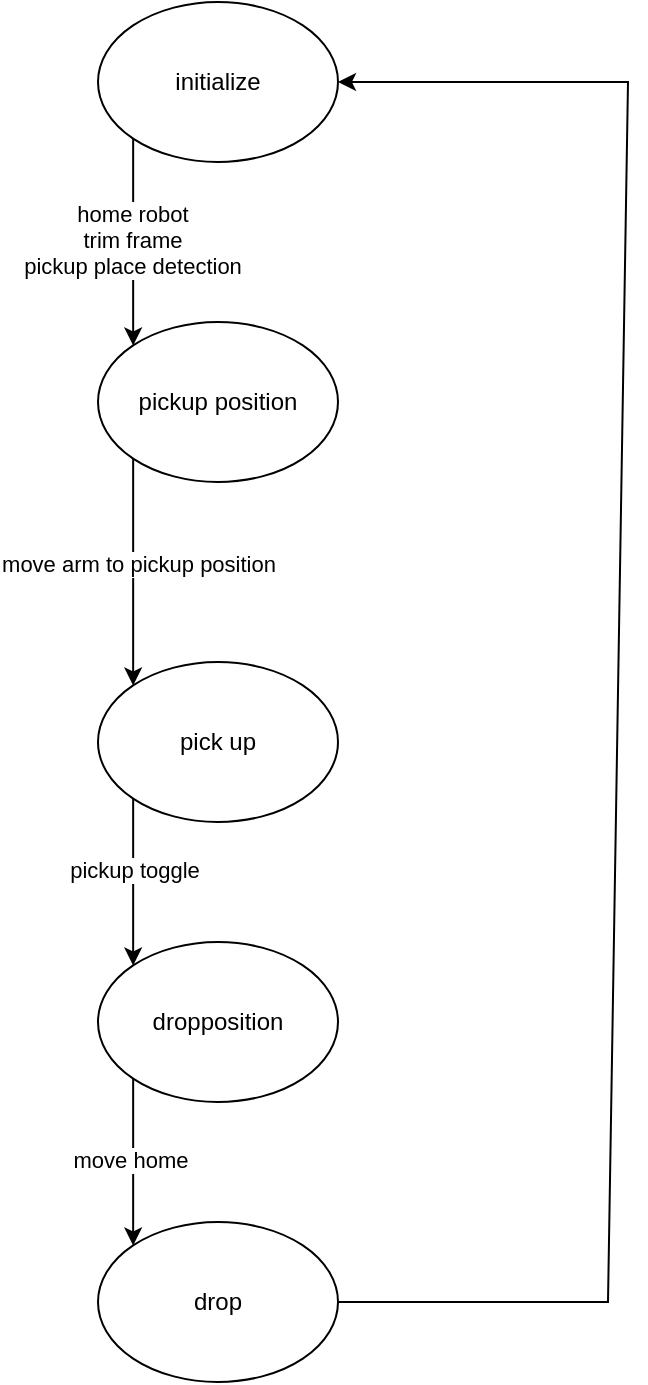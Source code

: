 <mxfile version="22.0.3" type="device">
  <diagram id="QGZ9qkBQXiq8oFRHzcYZ" name="Page-1">
    <mxGraphModel dx="1206" dy="809" grid="1" gridSize="10" guides="1" tooltips="1" connect="1" arrows="1" fold="1" page="1" pageScale="1" pageWidth="850" pageHeight="1100" math="0" shadow="0">
      <root>
        <mxCell id="0" />
        <mxCell id="1" parent="0" />
        <mxCell id="dqPGrN33h6YWLL4-NXQ6-1" value="pickup position" style="ellipse;whiteSpace=wrap;html=1;" vertex="1" parent="1">
          <mxGeometry x="365" y="260" width="120" height="80" as="geometry" />
        </mxCell>
        <mxCell id="dqPGrN33h6YWLL4-NXQ6-2" value="" style="endArrow=classic;html=1;rounded=0;exitX=0;exitY=1;exitDx=0;exitDy=0;entryX=0;entryY=0;entryDx=0;entryDy=0;" edge="1" parent="1" source="dqPGrN33h6YWLL4-NXQ6-1" target="dqPGrN33h6YWLL4-NXQ6-3">
          <mxGeometry width="50" height="50" relative="1" as="geometry">
            <mxPoint x="440" y="330" as="sourcePoint" />
            <mxPoint x="380" y="280" as="targetPoint" />
          </mxGeometry>
        </mxCell>
        <mxCell id="dqPGrN33h6YWLL4-NXQ6-10" value="move arm to pickup position" style="edgeLabel;html=1;align=center;verticalAlign=middle;resizable=0;points=[];" vertex="1" connectable="0" parent="dqPGrN33h6YWLL4-NXQ6-2">
          <mxGeometry x="-0.07" y="2" relative="1" as="geometry">
            <mxPoint as="offset" />
          </mxGeometry>
        </mxCell>
        <mxCell id="dqPGrN33h6YWLL4-NXQ6-3" value="pick up" style="ellipse;whiteSpace=wrap;html=1;" vertex="1" parent="1">
          <mxGeometry x="365" y="430" width="120" height="80" as="geometry" />
        </mxCell>
        <mxCell id="dqPGrN33h6YWLL4-NXQ6-5" value="dropposition" style="ellipse;whiteSpace=wrap;html=1;" vertex="1" parent="1">
          <mxGeometry x="365" y="570" width="120" height="80" as="geometry" />
        </mxCell>
        <mxCell id="dqPGrN33h6YWLL4-NXQ6-6" value="drop" style="ellipse;whiteSpace=wrap;html=1;" vertex="1" parent="1">
          <mxGeometry x="365" y="710" width="120" height="80" as="geometry" />
        </mxCell>
        <mxCell id="dqPGrN33h6YWLL4-NXQ6-7" value="initialize" style="ellipse;whiteSpace=wrap;html=1;" vertex="1" parent="1">
          <mxGeometry x="365" y="100" width="120" height="80" as="geometry" />
        </mxCell>
        <mxCell id="dqPGrN33h6YWLL4-NXQ6-8" value="" style="endArrow=classic;html=1;rounded=0;exitX=0;exitY=1;exitDx=0;exitDy=0;entryX=0;entryY=0;entryDx=0;entryDy=0;" edge="1" parent="1" source="dqPGrN33h6YWLL4-NXQ6-7" target="dqPGrN33h6YWLL4-NXQ6-1">
          <mxGeometry width="50" height="50" relative="1" as="geometry">
            <mxPoint x="300" y="240" as="sourcePoint" />
            <mxPoint x="350" y="190" as="targetPoint" />
          </mxGeometry>
        </mxCell>
        <mxCell id="dqPGrN33h6YWLL4-NXQ6-9" value="home robot&lt;br&gt;trim frame&lt;br&gt;pickup place detection" style="edgeLabel;html=1;align=center;verticalAlign=middle;resizable=0;points=[];" vertex="1" connectable="0" parent="dqPGrN33h6YWLL4-NXQ6-8">
          <mxGeometry x="-0.019" y="-1" relative="1" as="geometry">
            <mxPoint as="offset" />
          </mxGeometry>
        </mxCell>
        <mxCell id="dqPGrN33h6YWLL4-NXQ6-11" value="" style="endArrow=classic;html=1;rounded=0;exitX=0;exitY=1;exitDx=0;exitDy=0;entryX=0;entryY=0;entryDx=0;entryDy=0;" edge="1" parent="1" source="dqPGrN33h6YWLL4-NXQ6-3" target="dqPGrN33h6YWLL4-NXQ6-5">
          <mxGeometry width="50" height="50" relative="1" as="geometry">
            <mxPoint x="290" y="590" as="sourcePoint" />
            <mxPoint x="340" y="540" as="targetPoint" />
          </mxGeometry>
        </mxCell>
        <mxCell id="dqPGrN33h6YWLL4-NXQ6-12" value="pickup toggle" style="edgeLabel;html=1;align=center;verticalAlign=middle;resizable=0;points=[];" vertex="1" connectable="0" parent="dqPGrN33h6YWLL4-NXQ6-11">
          <mxGeometry x="-0.144" relative="1" as="geometry">
            <mxPoint as="offset" />
          </mxGeometry>
        </mxCell>
        <mxCell id="dqPGrN33h6YWLL4-NXQ6-13" value="" style="endArrow=classic;html=1;rounded=0;exitX=0;exitY=1;exitDx=0;exitDy=0;entryX=0;entryY=0;entryDx=0;entryDy=0;" edge="1" parent="1" source="dqPGrN33h6YWLL4-NXQ6-5" target="dqPGrN33h6YWLL4-NXQ6-6">
          <mxGeometry width="50" height="50" relative="1" as="geometry">
            <mxPoint x="280" y="730" as="sourcePoint" />
            <mxPoint x="330" y="680" as="targetPoint" />
          </mxGeometry>
        </mxCell>
        <mxCell id="dqPGrN33h6YWLL4-NXQ6-14" value="move home" style="edgeLabel;html=1;align=center;verticalAlign=middle;resizable=0;points=[];" vertex="1" connectable="0" parent="dqPGrN33h6YWLL4-NXQ6-13">
          <mxGeometry x="-0.024" y="-2" relative="1" as="geometry">
            <mxPoint as="offset" />
          </mxGeometry>
        </mxCell>
        <mxCell id="dqPGrN33h6YWLL4-NXQ6-15" value="" style="endArrow=classic;html=1;rounded=0;exitX=1;exitY=0.5;exitDx=0;exitDy=0;entryX=1;entryY=0.5;entryDx=0;entryDy=0;" edge="1" parent="1" source="dqPGrN33h6YWLL4-NXQ6-6" target="dqPGrN33h6YWLL4-NXQ6-7">
          <mxGeometry width="50" height="50" relative="1" as="geometry">
            <mxPoint x="580" y="760" as="sourcePoint" />
            <mxPoint x="630" y="710" as="targetPoint" />
            <Array as="points">
              <mxPoint x="620" y="750" />
              <mxPoint x="630" y="140" />
            </Array>
          </mxGeometry>
        </mxCell>
      </root>
    </mxGraphModel>
  </diagram>
</mxfile>
